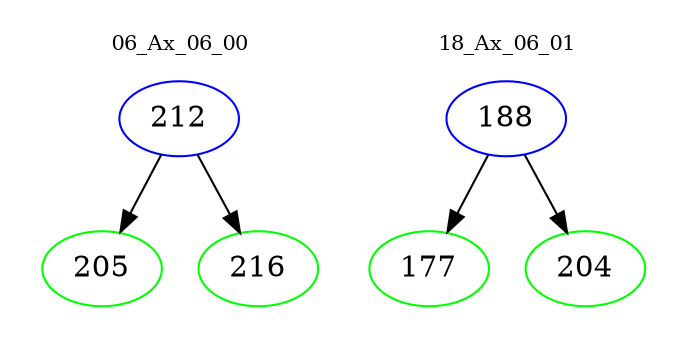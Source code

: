 digraph{
subgraph cluster_0 {
color = white
label = "06_Ax_06_00";
fontsize=10;
T0_212 [label="212", color="blue"]
T0_212 -> T0_205 [color="black"]
T0_205 [label="205", color="green"]
T0_212 -> T0_216 [color="black"]
T0_216 [label="216", color="green"]
}
subgraph cluster_1 {
color = white
label = "18_Ax_06_01";
fontsize=10;
T1_188 [label="188", color="blue"]
T1_188 -> T1_177 [color="black"]
T1_177 [label="177", color="green"]
T1_188 -> T1_204 [color="black"]
T1_204 [label="204", color="green"]
}
}
